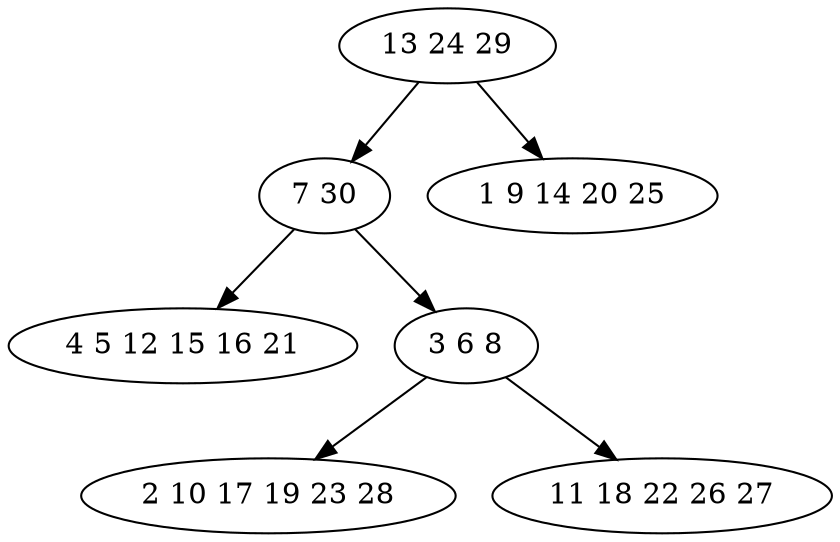 digraph true_tree {
	"0" -> "1"
	"1" -> "2"
	"1" -> "3"
	"3" -> "4"
	"0" -> "5"
	"3" -> "6"
	"0" [label="13 24 29"];
	"1" [label="7 30"];
	"2" [label="4 5 12 15 16 21"];
	"3" [label="3 6 8"];
	"4" [label="2 10 17 19 23 28"];
	"5" [label="1 9 14 20 25"];
	"6" [label="11 18 22 26 27"];
}
